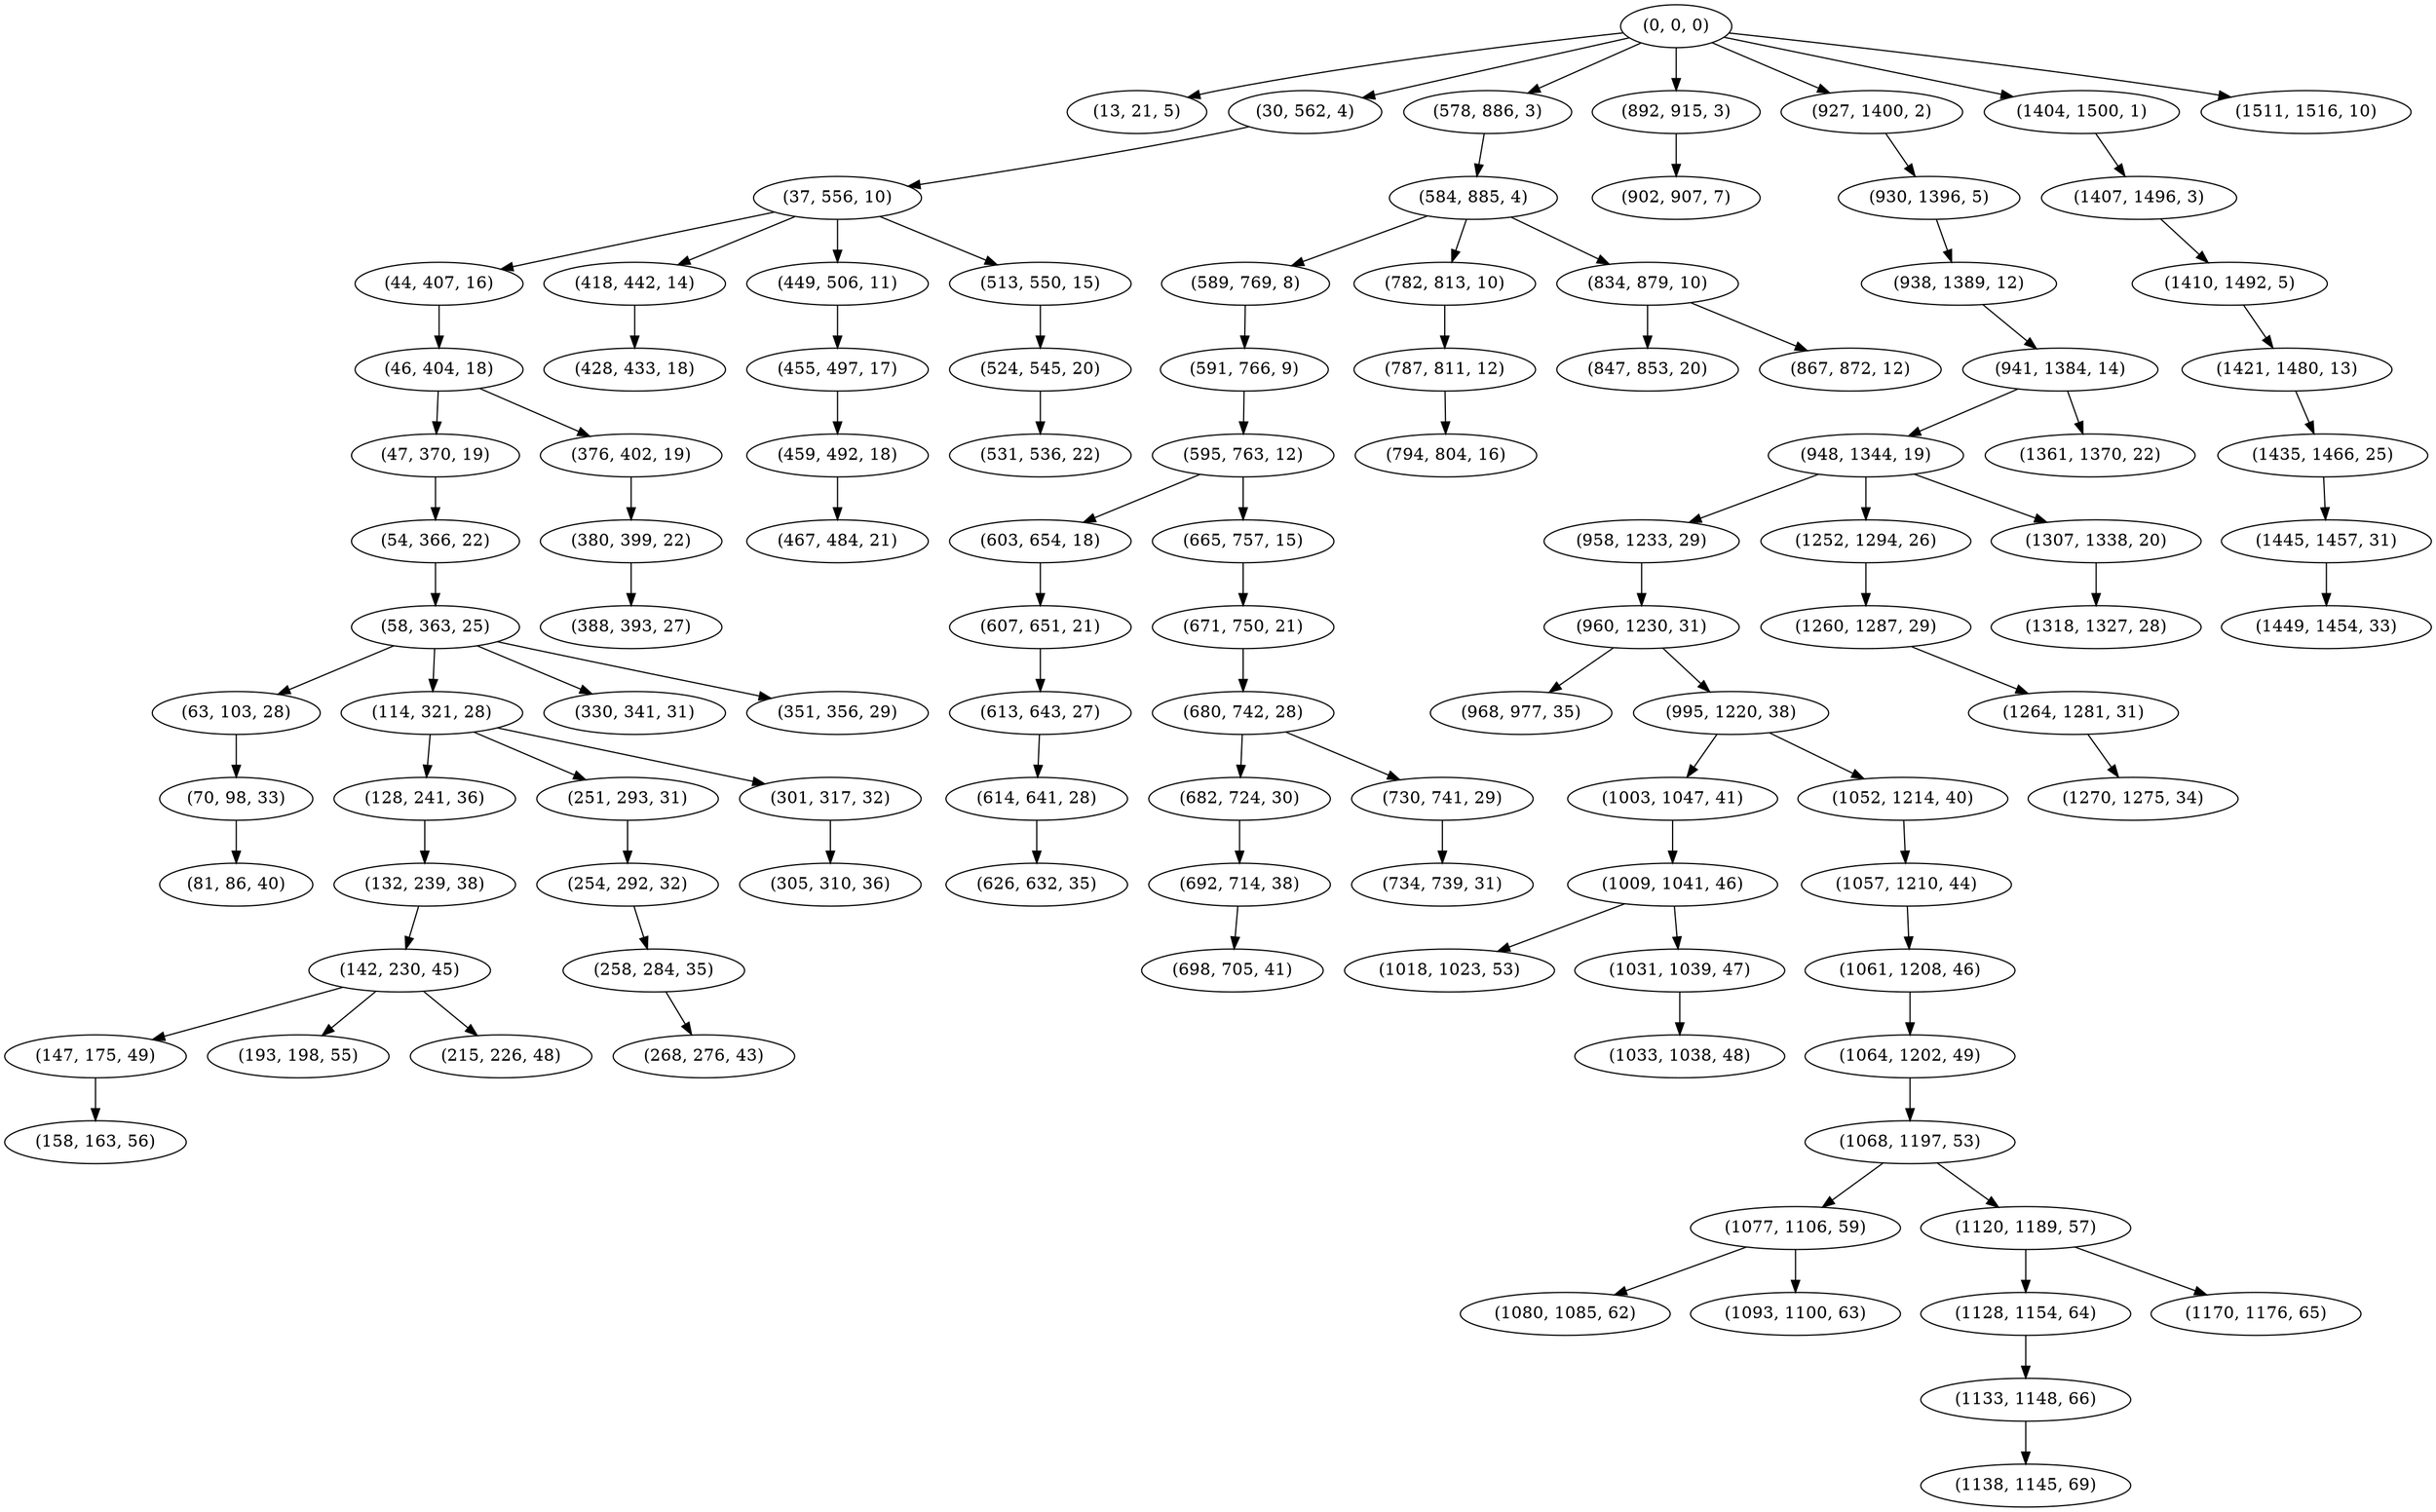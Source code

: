 digraph tree {
    "(0, 0, 0)";
    "(13, 21, 5)";
    "(30, 562, 4)";
    "(37, 556, 10)";
    "(44, 407, 16)";
    "(46, 404, 18)";
    "(47, 370, 19)";
    "(54, 366, 22)";
    "(58, 363, 25)";
    "(63, 103, 28)";
    "(70, 98, 33)";
    "(81, 86, 40)";
    "(114, 321, 28)";
    "(128, 241, 36)";
    "(132, 239, 38)";
    "(142, 230, 45)";
    "(147, 175, 49)";
    "(158, 163, 56)";
    "(193, 198, 55)";
    "(215, 226, 48)";
    "(251, 293, 31)";
    "(254, 292, 32)";
    "(258, 284, 35)";
    "(268, 276, 43)";
    "(301, 317, 32)";
    "(305, 310, 36)";
    "(330, 341, 31)";
    "(351, 356, 29)";
    "(376, 402, 19)";
    "(380, 399, 22)";
    "(388, 393, 27)";
    "(418, 442, 14)";
    "(428, 433, 18)";
    "(449, 506, 11)";
    "(455, 497, 17)";
    "(459, 492, 18)";
    "(467, 484, 21)";
    "(513, 550, 15)";
    "(524, 545, 20)";
    "(531, 536, 22)";
    "(578, 886, 3)";
    "(584, 885, 4)";
    "(589, 769, 8)";
    "(591, 766, 9)";
    "(595, 763, 12)";
    "(603, 654, 18)";
    "(607, 651, 21)";
    "(613, 643, 27)";
    "(614, 641, 28)";
    "(626, 632, 35)";
    "(665, 757, 15)";
    "(671, 750, 21)";
    "(680, 742, 28)";
    "(682, 724, 30)";
    "(692, 714, 38)";
    "(698, 705, 41)";
    "(730, 741, 29)";
    "(734, 739, 31)";
    "(782, 813, 10)";
    "(787, 811, 12)";
    "(794, 804, 16)";
    "(834, 879, 10)";
    "(847, 853, 20)";
    "(867, 872, 12)";
    "(892, 915, 3)";
    "(902, 907, 7)";
    "(927, 1400, 2)";
    "(930, 1396, 5)";
    "(938, 1389, 12)";
    "(941, 1384, 14)";
    "(948, 1344, 19)";
    "(958, 1233, 29)";
    "(960, 1230, 31)";
    "(968, 977, 35)";
    "(995, 1220, 38)";
    "(1003, 1047, 41)";
    "(1009, 1041, 46)";
    "(1018, 1023, 53)";
    "(1031, 1039, 47)";
    "(1033, 1038, 48)";
    "(1052, 1214, 40)";
    "(1057, 1210, 44)";
    "(1061, 1208, 46)";
    "(1064, 1202, 49)";
    "(1068, 1197, 53)";
    "(1077, 1106, 59)";
    "(1080, 1085, 62)";
    "(1093, 1100, 63)";
    "(1120, 1189, 57)";
    "(1128, 1154, 64)";
    "(1133, 1148, 66)";
    "(1138, 1145, 69)";
    "(1170, 1176, 65)";
    "(1252, 1294, 26)";
    "(1260, 1287, 29)";
    "(1264, 1281, 31)";
    "(1270, 1275, 34)";
    "(1307, 1338, 20)";
    "(1318, 1327, 28)";
    "(1361, 1370, 22)";
    "(1404, 1500, 1)";
    "(1407, 1496, 3)";
    "(1410, 1492, 5)";
    "(1421, 1480, 13)";
    "(1435, 1466, 25)";
    "(1445, 1457, 31)";
    "(1449, 1454, 33)";
    "(1511, 1516, 10)";
    "(0, 0, 0)" -> "(13, 21, 5)";
    "(0, 0, 0)" -> "(30, 562, 4)";
    "(0, 0, 0)" -> "(578, 886, 3)";
    "(0, 0, 0)" -> "(892, 915, 3)";
    "(0, 0, 0)" -> "(927, 1400, 2)";
    "(0, 0, 0)" -> "(1404, 1500, 1)";
    "(0, 0, 0)" -> "(1511, 1516, 10)";
    "(30, 562, 4)" -> "(37, 556, 10)";
    "(37, 556, 10)" -> "(44, 407, 16)";
    "(37, 556, 10)" -> "(418, 442, 14)";
    "(37, 556, 10)" -> "(449, 506, 11)";
    "(37, 556, 10)" -> "(513, 550, 15)";
    "(44, 407, 16)" -> "(46, 404, 18)";
    "(46, 404, 18)" -> "(47, 370, 19)";
    "(46, 404, 18)" -> "(376, 402, 19)";
    "(47, 370, 19)" -> "(54, 366, 22)";
    "(54, 366, 22)" -> "(58, 363, 25)";
    "(58, 363, 25)" -> "(63, 103, 28)";
    "(58, 363, 25)" -> "(114, 321, 28)";
    "(58, 363, 25)" -> "(330, 341, 31)";
    "(58, 363, 25)" -> "(351, 356, 29)";
    "(63, 103, 28)" -> "(70, 98, 33)";
    "(70, 98, 33)" -> "(81, 86, 40)";
    "(114, 321, 28)" -> "(128, 241, 36)";
    "(114, 321, 28)" -> "(251, 293, 31)";
    "(114, 321, 28)" -> "(301, 317, 32)";
    "(128, 241, 36)" -> "(132, 239, 38)";
    "(132, 239, 38)" -> "(142, 230, 45)";
    "(142, 230, 45)" -> "(147, 175, 49)";
    "(142, 230, 45)" -> "(193, 198, 55)";
    "(142, 230, 45)" -> "(215, 226, 48)";
    "(147, 175, 49)" -> "(158, 163, 56)";
    "(251, 293, 31)" -> "(254, 292, 32)";
    "(254, 292, 32)" -> "(258, 284, 35)";
    "(258, 284, 35)" -> "(268, 276, 43)";
    "(301, 317, 32)" -> "(305, 310, 36)";
    "(376, 402, 19)" -> "(380, 399, 22)";
    "(380, 399, 22)" -> "(388, 393, 27)";
    "(418, 442, 14)" -> "(428, 433, 18)";
    "(449, 506, 11)" -> "(455, 497, 17)";
    "(455, 497, 17)" -> "(459, 492, 18)";
    "(459, 492, 18)" -> "(467, 484, 21)";
    "(513, 550, 15)" -> "(524, 545, 20)";
    "(524, 545, 20)" -> "(531, 536, 22)";
    "(578, 886, 3)" -> "(584, 885, 4)";
    "(584, 885, 4)" -> "(589, 769, 8)";
    "(584, 885, 4)" -> "(782, 813, 10)";
    "(584, 885, 4)" -> "(834, 879, 10)";
    "(589, 769, 8)" -> "(591, 766, 9)";
    "(591, 766, 9)" -> "(595, 763, 12)";
    "(595, 763, 12)" -> "(603, 654, 18)";
    "(595, 763, 12)" -> "(665, 757, 15)";
    "(603, 654, 18)" -> "(607, 651, 21)";
    "(607, 651, 21)" -> "(613, 643, 27)";
    "(613, 643, 27)" -> "(614, 641, 28)";
    "(614, 641, 28)" -> "(626, 632, 35)";
    "(665, 757, 15)" -> "(671, 750, 21)";
    "(671, 750, 21)" -> "(680, 742, 28)";
    "(680, 742, 28)" -> "(682, 724, 30)";
    "(680, 742, 28)" -> "(730, 741, 29)";
    "(682, 724, 30)" -> "(692, 714, 38)";
    "(692, 714, 38)" -> "(698, 705, 41)";
    "(730, 741, 29)" -> "(734, 739, 31)";
    "(782, 813, 10)" -> "(787, 811, 12)";
    "(787, 811, 12)" -> "(794, 804, 16)";
    "(834, 879, 10)" -> "(847, 853, 20)";
    "(834, 879, 10)" -> "(867, 872, 12)";
    "(892, 915, 3)" -> "(902, 907, 7)";
    "(927, 1400, 2)" -> "(930, 1396, 5)";
    "(930, 1396, 5)" -> "(938, 1389, 12)";
    "(938, 1389, 12)" -> "(941, 1384, 14)";
    "(941, 1384, 14)" -> "(948, 1344, 19)";
    "(941, 1384, 14)" -> "(1361, 1370, 22)";
    "(948, 1344, 19)" -> "(958, 1233, 29)";
    "(948, 1344, 19)" -> "(1252, 1294, 26)";
    "(948, 1344, 19)" -> "(1307, 1338, 20)";
    "(958, 1233, 29)" -> "(960, 1230, 31)";
    "(960, 1230, 31)" -> "(968, 977, 35)";
    "(960, 1230, 31)" -> "(995, 1220, 38)";
    "(995, 1220, 38)" -> "(1003, 1047, 41)";
    "(995, 1220, 38)" -> "(1052, 1214, 40)";
    "(1003, 1047, 41)" -> "(1009, 1041, 46)";
    "(1009, 1041, 46)" -> "(1018, 1023, 53)";
    "(1009, 1041, 46)" -> "(1031, 1039, 47)";
    "(1031, 1039, 47)" -> "(1033, 1038, 48)";
    "(1052, 1214, 40)" -> "(1057, 1210, 44)";
    "(1057, 1210, 44)" -> "(1061, 1208, 46)";
    "(1061, 1208, 46)" -> "(1064, 1202, 49)";
    "(1064, 1202, 49)" -> "(1068, 1197, 53)";
    "(1068, 1197, 53)" -> "(1077, 1106, 59)";
    "(1068, 1197, 53)" -> "(1120, 1189, 57)";
    "(1077, 1106, 59)" -> "(1080, 1085, 62)";
    "(1077, 1106, 59)" -> "(1093, 1100, 63)";
    "(1120, 1189, 57)" -> "(1128, 1154, 64)";
    "(1120, 1189, 57)" -> "(1170, 1176, 65)";
    "(1128, 1154, 64)" -> "(1133, 1148, 66)";
    "(1133, 1148, 66)" -> "(1138, 1145, 69)";
    "(1252, 1294, 26)" -> "(1260, 1287, 29)";
    "(1260, 1287, 29)" -> "(1264, 1281, 31)";
    "(1264, 1281, 31)" -> "(1270, 1275, 34)";
    "(1307, 1338, 20)" -> "(1318, 1327, 28)";
    "(1404, 1500, 1)" -> "(1407, 1496, 3)";
    "(1407, 1496, 3)" -> "(1410, 1492, 5)";
    "(1410, 1492, 5)" -> "(1421, 1480, 13)";
    "(1421, 1480, 13)" -> "(1435, 1466, 25)";
    "(1435, 1466, 25)" -> "(1445, 1457, 31)";
    "(1445, 1457, 31)" -> "(1449, 1454, 33)";
}
